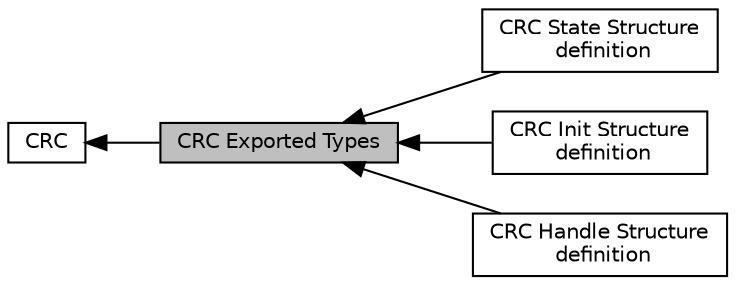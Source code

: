 digraph "CRC Exported Types"
{
  edge [fontname="Helvetica",fontsize="10",labelfontname="Helvetica",labelfontsize="10"];
  node [fontname="Helvetica",fontsize="10",shape=record];
  rankdir=LR;
  Node2 [label="CRC State Structure\l definition",height=0.2,width=0.4,color="black", fillcolor="white", style="filled",URL="$group___c_r_c___exported___types___group1.html"];
  Node3 [label="CRC Init Structure\l definition",height=0.2,width=0.4,color="black", fillcolor="white", style="filled",URL="$group___c_r_c___exported___types___group2.html"];
  Node4 [label="CRC Handle Structure\l definition",height=0.2,width=0.4,color="black", fillcolor="white", style="filled",URL="$group___c_r_c___exported___types___group3.html"];
  Node1 [label="CRC",height=0.2,width=0.4,color="black", fillcolor="white", style="filled",URL="$group___c_r_c.html",tooltip="CRC HAL module driver. "];
  Node0 [label="CRC Exported Types",height=0.2,width=0.4,color="black", fillcolor="grey75", style="filled", fontcolor="black"];
  Node1->Node0 [shape=plaintext, dir="back", style="solid"];
  Node0->Node2 [shape=plaintext, dir="back", style="solid"];
  Node0->Node3 [shape=plaintext, dir="back", style="solid"];
  Node0->Node4 [shape=plaintext, dir="back", style="solid"];
}
